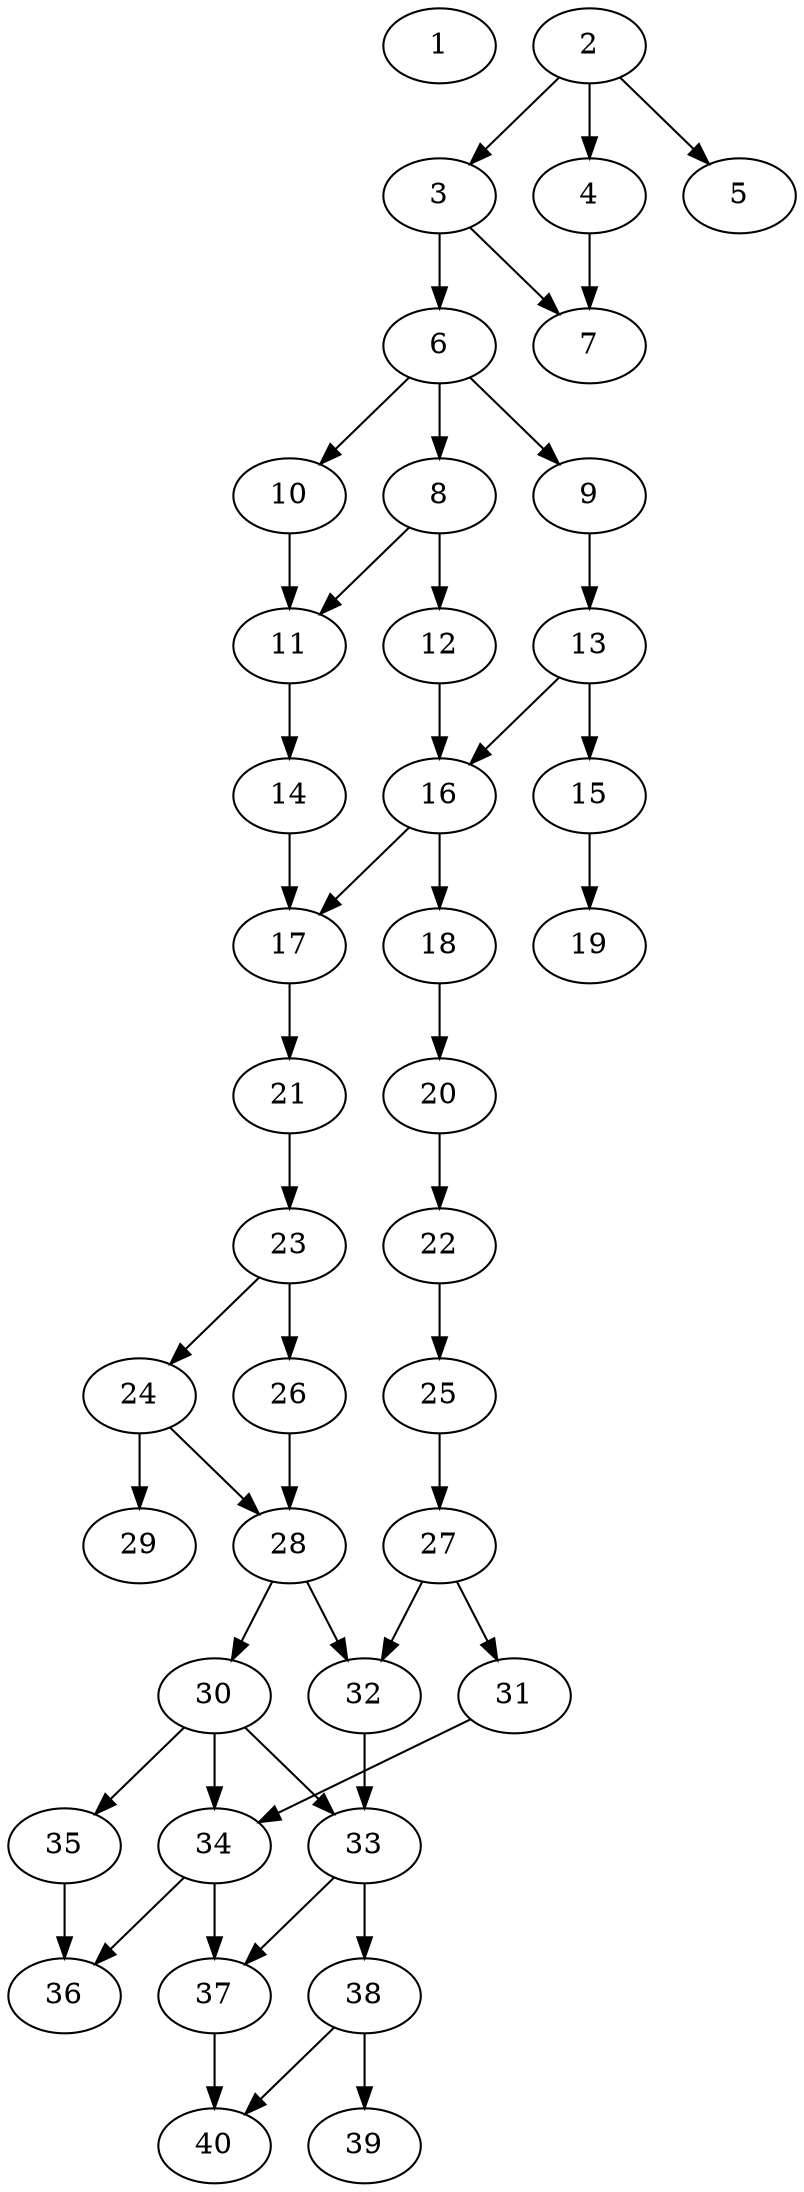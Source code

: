 // DAG automatically generated by daggen at Thu Oct  3 14:06:48 2019
// ./daggen --dot -n 40 --ccr 0.3 --fat 0.3 --regular 0.7 --density 0.5 --mindata 5242880 --maxdata 52428800 
digraph G {
  1 [size="94528853", alpha="0.02", expect_size="28358656"] 
  2 [size="90603520", alpha="0.13", expect_size="27181056"] 
  2 -> 3 [size ="27181056"]
  2 -> 4 [size ="27181056"]
  2 -> 5 [size ="27181056"]
  3 [size="98461013", alpha="0.03", expect_size="29538304"] 
  3 -> 6 [size ="29538304"]
  3 -> 7 [size ="29538304"]
  4 [size="109482667", alpha="0.02", expect_size="32844800"] 
  4 -> 7 [size ="32844800"]
  5 [size="128423253", alpha="0.03", expect_size="38526976"] 
  6 [size="19176107", alpha="0.03", expect_size="5752832"] 
  6 -> 8 [size ="5752832"]
  6 -> 9 [size ="5752832"]
  6 -> 10 [size ="5752832"]
  7 [size="40622080", alpha="0.01", expect_size="12186624"] 
  8 [size="123883520", alpha="0.04", expect_size="37165056"] 
  8 -> 11 [size ="37165056"]
  8 -> 12 [size ="37165056"]
  9 [size="161017173", alpha="0.18", expect_size="48305152"] 
  9 -> 13 [size ="48305152"]
  10 [size="157177173", alpha="0.16", expect_size="47153152"] 
  10 -> 11 [size ="47153152"]
  11 [size="92221440", alpha="0.18", expect_size="27666432"] 
  11 -> 14 [size ="27666432"]
  12 [size="106519893", alpha="0.08", expect_size="31955968"] 
  12 -> 16 [size ="31955968"]
  13 [size="48663893", alpha="0.03", expect_size="14599168"] 
  13 -> 15 [size ="14599168"]
  13 -> 16 [size ="14599168"]
  14 [size="76025173", alpha="0.17", expect_size="22807552"] 
  14 -> 17 [size ="22807552"]
  15 [size="89425920", alpha="0.01", expect_size="26827776"] 
  15 -> 19 [size ="26827776"]
  16 [size="115828053", alpha="0.11", expect_size="34748416"] 
  16 -> 17 [size ="34748416"]
  16 -> 18 [size ="34748416"]
  17 [size="141701120", alpha="0.20", expect_size="42510336"] 
  17 -> 21 [size ="42510336"]
  18 [size="149128533", alpha="0.04", expect_size="44738560"] 
  18 -> 20 [size ="44738560"]
  19 [size="23101440", alpha="0.04", expect_size="6930432"] 
  20 [size="168151040", alpha="0.16", expect_size="50445312"] 
  20 -> 22 [size ="50445312"]
  21 [size="134918827", alpha="0.17", expect_size="40475648"] 
  21 -> 23 [size ="40475648"]
  22 [size="117295787", alpha="0.09", expect_size="35188736"] 
  22 -> 25 [size ="35188736"]
  23 [size="23736320", alpha="0.10", expect_size="7120896"] 
  23 -> 24 [size ="7120896"]
  23 -> 26 [size ="7120896"]
  24 [size="49237333", alpha="0.03", expect_size="14771200"] 
  24 -> 28 [size ="14771200"]
  24 -> 29 [size ="14771200"]
  25 [size="26289493", alpha="0.10", expect_size="7886848"] 
  25 -> 27 [size ="7886848"]
  26 [size="30545920", alpha="0.17", expect_size="9163776"] 
  26 -> 28 [size ="9163776"]
  27 [size="116165973", alpha="0.08", expect_size="34849792"] 
  27 -> 31 [size ="34849792"]
  27 -> 32 [size ="34849792"]
  28 [size="115858773", alpha="0.12", expect_size="34757632"] 
  28 -> 30 [size ="34757632"]
  28 -> 32 [size ="34757632"]
  29 [size="150046720", alpha="0.14", expect_size="45014016"] 
  30 [size="22357333", alpha="0.14", expect_size="6707200"] 
  30 -> 33 [size ="6707200"]
  30 -> 34 [size ="6707200"]
  30 -> 35 [size ="6707200"]
  31 [size="145954133", alpha="0.03", expect_size="43786240"] 
  31 -> 34 [size ="43786240"]
  32 [size="126030507", alpha="0.04", expect_size="37809152"] 
  32 -> 33 [size ="37809152"]
  33 [size="35720533", alpha="0.08", expect_size="10716160"] 
  33 -> 37 [size ="10716160"]
  33 -> 38 [size ="10716160"]
  34 [size="113295360", alpha="0.00", expect_size="33988608"] 
  34 -> 36 [size ="33988608"]
  34 -> 37 [size ="33988608"]
  35 [size="136192000", alpha="0.02", expect_size="40857600"] 
  35 -> 36 [size ="40857600"]
  36 [size="58067627", alpha="0.15", expect_size="17420288"] 
  37 [size="37911893", alpha="0.05", expect_size="11373568"] 
  37 -> 40 [size ="11373568"]
  38 [size="98867200", alpha="0.11", expect_size="29660160"] 
  38 -> 39 [size ="29660160"]
  38 -> 40 [size ="29660160"]
  39 [size="32778240", alpha="0.18", expect_size="9833472"] 
  40 [size="140472320", alpha="0.04", expect_size="42141696"] 
}
